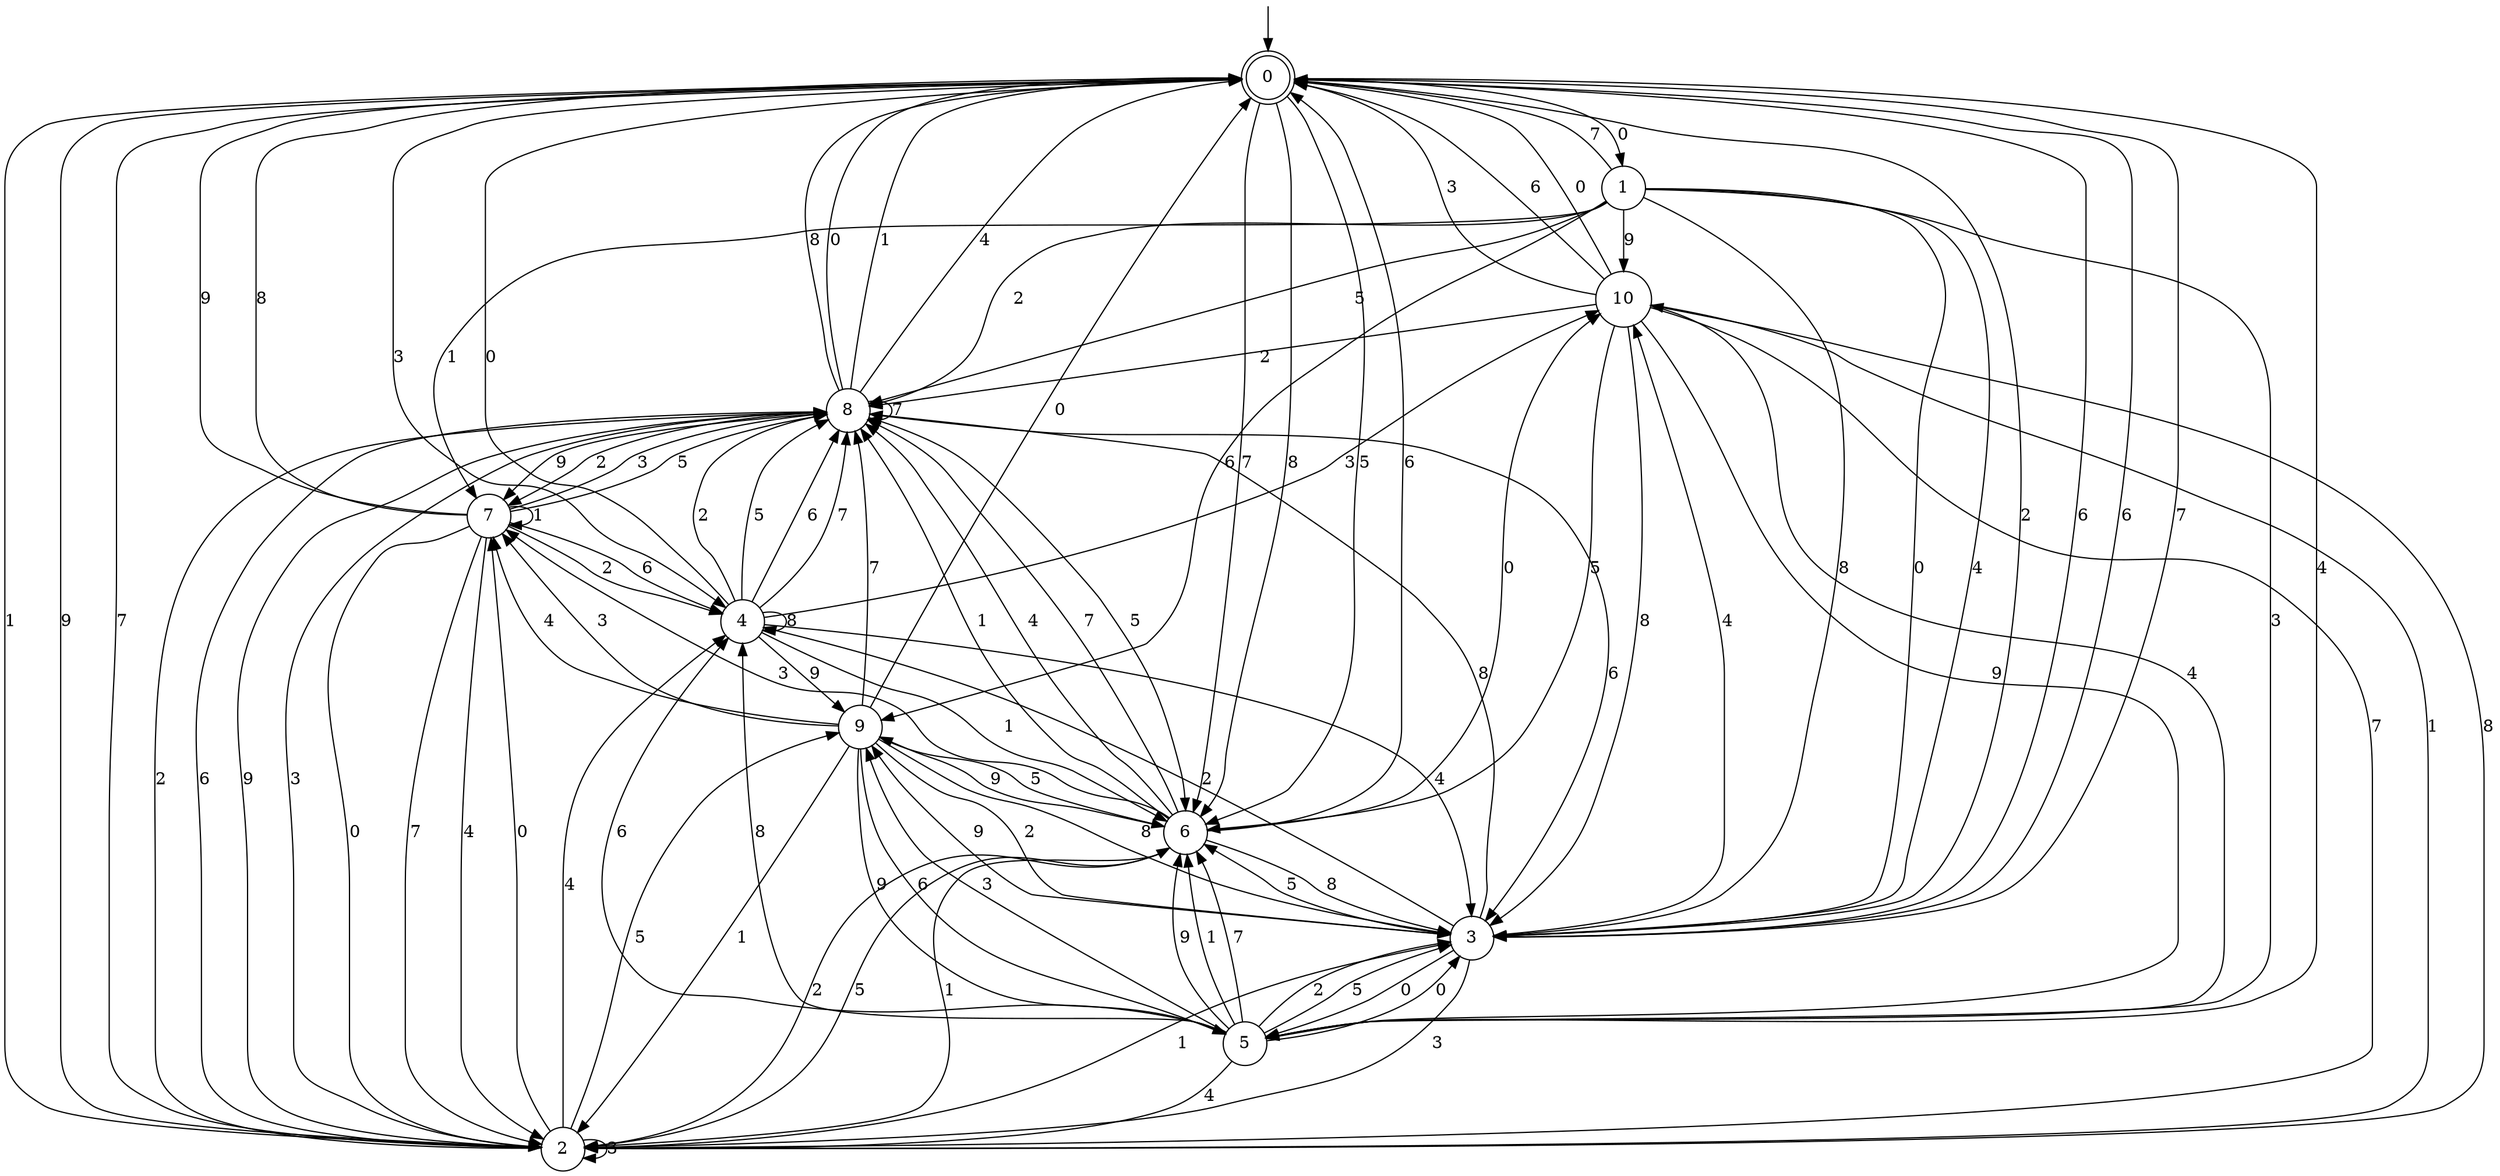 digraph g {

	s0 [shape="doublecircle" label="0"];
	s1 [shape="circle" label="1"];
	s2 [shape="circle" label="2"];
	s3 [shape="circle" label="3"];
	s4 [shape="circle" label="4"];
	s5 [shape="circle" label="5"];
	s6 [shape="circle" label="6"];
	s7 [shape="circle" label="7"];
	s8 [shape="circle" label="8"];
	s9 [shape="circle" label="9"];
	s10 [shape="circle" label="10"];
	s0 -> s1 [label="0"];
	s0 -> s2 [label="1"];
	s0 -> s3 [label="2"];
	s0 -> s4 [label="3"];
	s0 -> s5 [label="4"];
	s0 -> s6 [label="5"];
	s0 -> s3 [label="6"];
	s0 -> s6 [label="7"];
	s0 -> s6 [label="8"];
	s0 -> s2 [label="9"];
	s1 -> s3 [label="0"];
	s1 -> s7 [label="1"];
	s1 -> s8 [label="2"];
	s1 -> s5 [label="3"];
	s1 -> s3 [label="4"];
	s1 -> s8 [label="5"];
	s1 -> s9 [label="6"];
	s1 -> s0 [label="7"];
	s1 -> s3 [label="8"];
	s1 -> s10 [label="9"];
	s2 -> s7 [label="0"];
	s2 -> s6 [label="1"];
	s2 -> s8 [label="2"];
	s2 -> s2 [label="3"];
	s2 -> s4 [label="4"];
	s2 -> s9 [label="5"];
	s2 -> s8 [label="6"];
	s2 -> s0 [label="7"];
	s2 -> s10 [label="8"];
	s2 -> s8 [label="9"];
	s3 -> s5 [label="0"];
	s3 -> s2 [label="1"];
	s3 -> s4 [label="2"];
	s3 -> s2 [label="3"];
	s3 -> s10 [label="4"];
	s3 -> s6 [label="5"];
	s3 -> s0 [label="6"];
	s3 -> s0 [label="7"];
	s3 -> s8 [label="8"];
	s3 -> s9 [label="9"];
	s4 -> s0 [label="0"];
	s4 -> s6 [label="1"];
	s4 -> s8 [label="2"];
	s4 -> s10 [label="3"];
	s4 -> s3 [label="4"];
	s4 -> s8 [label="5"];
	s4 -> s8 [label="6"];
	s4 -> s8 [label="7"];
	s4 -> s4 [label="8"];
	s4 -> s9 [label="9"];
	s5 -> s3 [label="0"];
	s5 -> s6 [label="1"];
	s5 -> s3 [label="2"];
	s5 -> s9 [label="3"];
	s5 -> s2 [label="4"];
	s5 -> s3 [label="5"];
	s5 -> s4 [label="6"];
	s5 -> s6 [label="7"];
	s5 -> s4 [label="8"];
	s5 -> s6 [label="9"];
	s6 -> s10 [label="0"];
	s6 -> s8 [label="1"];
	s6 -> s2 [label="2"];
	s6 -> s7 [label="3"];
	s6 -> s8 [label="4"];
	s6 -> s2 [label="5"];
	s6 -> s0 [label="6"];
	s6 -> s8 [label="7"];
	s6 -> s3 [label="8"];
	s6 -> s9 [label="9"];
	s7 -> s2 [label="0"];
	s7 -> s7 [label="1"];
	s7 -> s4 [label="2"];
	s7 -> s8 [label="3"];
	s7 -> s2 [label="4"];
	s7 -> s8 [label="5"];
	s7 -> s4 [label="6"];
	s7 -> s2 [label="7"];
	s7 -> s0 [label="8"];
	s7 -> s0 [label="9"];
	s8 -> s0 [label="0"];
	s8 -> s0 [label="1"];
	s8 -> s7 [label="2"];
	s8 -> s2 [label="3"];
	s8 -> s0 [label="4"];
	s8 -> s6 [label="5"];
	s8 -> s3 [label="6"];
	s8 -> s8 [label="7"];
	s8 -> s0 [label="8"];
	s8 -> s7 [label="9"];
	s9 -> s0 [label="0"];
	s9 -> s2 [label="1"];
	s9 -> s3 [label="2"];
	s9 -> s7 [label="3"];
	s9 -> s7 [label="4"];
	s9 -> s6 [label="5"];
	s9 -> s5 [label="6"];
	s9 -> s8 [label="7"];
	s9 -> s3 [label="8"];
	s9 -> s5 [label="9"];
	s10 -> s0 [label="0"];
	s10 -> s2 [label="1"];
	s10 -> s8 [label="2"];
	s10 -> s0 [label="3"];
	s10 -> s5 [label="4"];
	s10 -> s6 [label="5"];
	s10 -> s0 [label="6"];
	s10 -> s2 [label="7"];
	s10 -> s3 [label="8"];
	s10 -> s5 [label="9"];

__start0 [label="" shape="none" width="0" height="0"];
__start0 -> s0;

}
